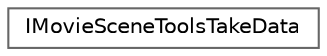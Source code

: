 digraph "Graphical Class Hierarchy"
{
 // INTERACTIVE_SVG=YES
 // LATEX_PDF_SIZE
  bgcolor="transparent";
  edge [fontname=Helvetica,fontsize=10,labelfontname=Helvetica,labelfontsize=10];
  node [fontname=Helvetica,fontsize=10,shape=box,height=0.2,width=0.4];
  rankdir="LR";
  Node0 [id="Node000000",label="IMovieSceneToolsTakeData",height=0.2,width=0.4,color="grey40", fillcolor="white", style="filled",URL="$d9/da9/classIMovieSceneToolsTakeData.html",tooltip=" "];
}

